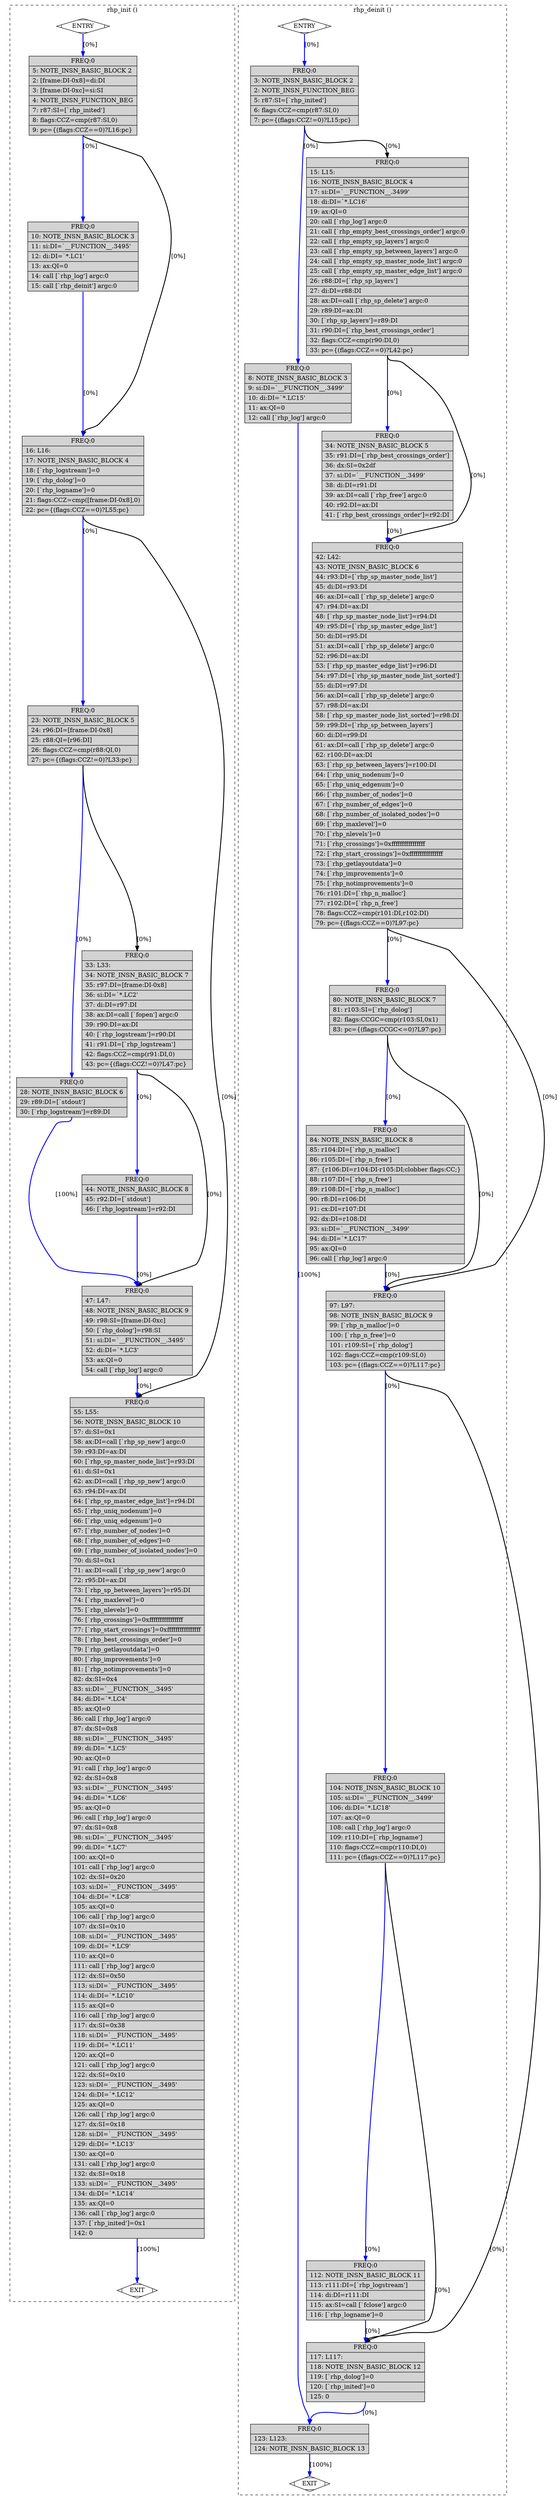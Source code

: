 digraph "rhp.c.227r.reginfo" {
overlap=false;
subgraph "cluster_rhp_init" {
	style="dashed";
	color="black";
	label="rhp_init ()";
	fn_3_basic_block_0 [shape=Mdiamond,style=filled,fillcolor=white,label="ENTRY"];

	fn_3_basic_block_1 [shape=Mdiamond,style=filled,fillcolor=white,label="EXIT"];

	fn_3_basic_block_2 [shape=record,style=filled,fillcolor=lightgrey,label="{ FREQ:0 |\ \ \ \ 5:\ NOTE_INSN_BASIC_BLOCK\ 2\l\
|\ \ \ \ 2:\ [frame:DI-0x8]=di:DI\l\
|\ \ \ \ 3:\ [frame:DI-0xc]=si:SI\l\
|\ \ \ \ 4:\ NOTE_INSN_FUNCTION_BEG\l\
|\ \ \ \ 7:\ r87:SI=[`rhp_inited']\l\
|\ \ \ \ 8:\ flags:CCZ=cmp(r87:SI,0)\l\
|\ \ \ \ 9:\ pc=\{(flags:CCZ==0)?L16:pc\}\l\
}"];

	fn_3_basic_block_3 [shape=record,style=filled,fillcolor=lightgrey,label="{ FREQ:0 |\ \ \ 10:\ NOTE_INSN_BASIC_BLOCK\ 3\l\
|\ \ \ 11:\ si:DI=`__FUNCTION__.3495'\l\
|\ \ \ 12:\ di:DI=`*.LC1'\l\
|\ \ \ 13:\ ax:QI=0\l\
|\ \ \ 14:\ call\ [`rhp_log']\ argc:0\l\
|\ \ \ 15:\ call\ [`rhp_deinit']\ argc:0\l\
}"];

	fn_3_basic_block_4 [shape=record,style=filled,fillcolor=lightgrey,label="{ FREQ:0 |\ \ \ 16:\ L16:\l\
|\ \ \ 17:\ NOTE_INSN_BASIC_BLOCK\ 4\l\
|\ \ \ 18:\ [`rhp_logstream']=0\l\
|\ \ \ 19:\ [`rhp_dolog']=0\l\
|\ \ \ 20:\ [`rhp_logname']=0\l\
|\ \ \ 21:\ flags:CCZ=cmp([frame:DI-0x8],0)\l\
|\ \ \ 22:\ pc=\{(flags:CCZ==0)?L55:pc\}\l\
}"];

	fn_3_basic_block_5 [shape=record,style=filled,fillcolor=lightgrey,label="{ FREQ:0 |\ \ \ 23:\ NOTE_INSN_BASIC_BLOCK\ 5\l\
|\ \ \ 24:\ r96:DI=[frame:DI-0x8]\l\
|\ \ \ 25:\ r88:QI=[r96:DI]\l\
|\ \ \ 26:\ flags:CCZ=cmp(r88:QI,0)\l\
|\ \ \ 27:\ pc=\{(flags:CCZ!=0)?L33:pc\}\l\
}"];

	fn_3_basic_block_6 [shape=record,style=filled,fillcolor=lightgrey,label="{ FREQ:0 |\ \ \ 28:\ NOTE_INSN_BASIC_BLOCK\ 6\l\
|\ \ \ 29:\ r89:DI=[`stdout']\l\
|\ \ \ 30:\ [`rhp_logstream']=r89:DI\l\
}"];

	fn_3_basic_block_7 [shape=record,style=filled,fillcolor=lightgrey,label="{ FREQ:0 |\ \ \ 33:\ L33:\l\
|\ \ \ 34:\ NOTE_INSN_BASIC_BLOCK\ 7\l\
|\ \ \ 35:\ r97:DI=[frame:DI-0x8]\l\
|\ \ \ 36:\ si:DI=`*.LC2'\l\
|\ \ \ 37:\ di:DI=r97:DI\l\
|\ \ \ 38:\ ax:DI=call\ [`fopen']\ argc:0\l\
|\ \ \ 39:\ r90:DI=ax:DI\l\
|\ \ \ 40:\ [`rhp_logstream']=r90:DI\l\
|\ \ \ 41:\ r91:DI=[`rhp_logstream']\l\
|\ \ \ 42:\ flags:CCZ=cmp(r91:DI,0)\l\
|\ \ \ 43:\ pc=\{(flags:CCZ!=0)?L47:pc\}\l\
}"];

	fn_3_basic_block_8 [shape=record,style=filled,fillcolor=lightgrey,label="{ FREQ:0 |\ \ \ 44:\ NOTE_INSN_BASIC_BLOCK\ 8\l\
|\ \ \ 45:\ r92:DI=[`stdout']\l\
|\ \ \ 46:\ [`rhp_logstream']=r92:DI\l\
}"];

	fn_3_basic_block_9 [shape=record,style=filled,fillcolor=lightgrey,label="{ FREQ:0 |\ \ \ 47:\ L47:\l\
|\ \ \ 48:\ NOTE_INSN_BASIC_BLOCK\ 9\l\
|\ \ \ 49:\ r98:SI=[frame:DI-0xc]\l\
|\ \ \ 50:\ [`rhp_dolog']=r98:SI\l\
|\ \ \ 51:\ si:DI=`__FUNCTION__.3495'\l\
|\ \ \ 52:\ di:DI=`*.LC3'\l\
|\ \ \ 53:\ ax:QI=0\l\
|\ \ \ 54:\ call\ [`rhp_log']\ argc:0\l\
}"];

	fn_3_basic_block_10 [shape=record,style=filled,fillcolor=lightgrey,label="{ FREQ:0 |\ \ \ 55:\ L55:\l\
|\ \ \ 56:\ NOTE_INSN_BASIC_BLOCK\ 10\l\
|\ \ \ 57:\ di:SI=0x1\l\
|\ \ \ 58:\ ax:DI=call\ [`rhp_sp_new']\ argc:0\l\
|\ \ \ 59:\ r93:DI=ax:DI\l\
|\ \ \ 60:\ [`rhp_sp_master_node_list']=r93:DI\l\
|\ \ \ 61:\ di:SI=0x1\l\
|\ \ \ 62:\ ax:DI=call\ [`rhp_sp_new']\ argc:0\l\
|\ \ \ 63:\ r94:DI=ax:DI\l\
|\ \ \ 64:\ [`rhp_sp_master_edge_list']=r94:DI\l\
|\ \ \ 65:\ [`rhp_uniq_nodenum']=0\l\
|\ \ \ 66:\ [`rhp_uniq_edgenum']=0\l\
|\ \ \ 67:\ [`rhp_number_of_nodes']=0\l\
|\ \ \ 68:\ [`rhp_number_of_edges']=0\l\
|\ \ \ 69:\ [`rhp_number_of_isolated_nodes']=0\l\
|\ \ \ 70:\ di:SI=0x1\l\
|\ \ \ 71:\ ax:DI=call\ [`rhp_sp_new']\ argc:0\l\
|\ \ \ 72:\ r95:DI=ax:DI\l\
|\ \ \ 73:\ [`rhp_sp_between_layers']=r95:DI\l\
|\ \ \ 74:\ [`rhp_maxlevel']=0\l\
|\ \ \ 75:\ [`rhp_nlevels']=0\l\
|\ \ \ 76:\ [`rhp_crossings']=0xffffffffffffffff\l\
|\ \ \ 77:\ [`rhp_start_crossings']=0xffffffffffffffff\l\
|\ \ \ 78:\ [`rhp_best_crossings_order']=0\l\
|\ \ \ 79:\ [`rhp_getlayoutdata']=0\l\
|\ \ \ 80:\ [`rhp_improvements']=0\l\
|\ \ \ 81:\ [`rhp_notimprovements']=0\l\
|\ \ \ 82:\ dx:SI=0x4\l\
|\ \ \ 83:\ si:DI=`__FUNCTION__.3495'\l\
|\ \ \ 84:\ di:DI=`*.LC4'\l\
|\ \ \ 85:\ ax:QI=0\l\
|\ \ \ 86:\ call\ [`rhp_log']\ argc:0\l\
|\ \ \ 87:\ dx:SI=0x8\l\
|\ \ \ 88:\ si:DI=`__FUNCTION__.3495'\l\
|\ \ \ 89:\ di:DI=`*.LC5'\l\
|\ \ \ 90:\ ax:QI=0\l\
|\ \ \ 91:\ call\ [`rhp_log']\ argc:0\l\
|\ \ \ 92:\ dx:SI=0x8\l\
|\ \ \ 93:\ si:DI=`__FUNCTION__.3495'\l\
|\ \ \ 94:\ di:DI=`*.LC6'\l\
|\ \ \ 95:\ ax:QI=0\l\
|\ \ \ 96:\ call\ [`rhp_log']\ argc:0\l\
|\ \ \ 97:\ dx:SI=0x8\l\
|\ \ \ 98:\ si:DI=`__FUNCTION__.3495'\l\
|\ \ \ 99:\ di:DI=`*.LC7'\l\
|\ \ 100:\ ax:QI=0\l\
|\ \ 101:\ call\ [`rhp_log']\ argc:0\l\
|\ \ 102:\ dx:SI=0x20\l\
|\ \ 103:\ si:DI=`__FUNCTION__.3495'\l\
|\ \ 104:\ di:DI=`*.LC8'\l\
|\ \ 105:\ ax:QI=0\l\
|\ \ 106:\ call\ [`rhp_log']\ argc:0\l\
|\ \ 107:\ dx:SI=0x10\l\
|\ \ 108:\ si:DI=`__FUNCTION__.3495'\l\
|\ \ 109:\ di:DI=`*.LC9'\l\
|\ \ 110:\ ax:QI=0\l\
|\ \ 111:\ call\ [`rhp_log']\ argc:0\l\
|\ \ 112:\ dx:SI=0x50\l\
|\ \ 113:\ si:DI=`__FUNCTION__.3495'\l\
|\ \ 114:\ di:DI=`*.LC10'\l\
|\ \ 115:\ ax:QI=0\l\
|\ \ 116:\ call\ [`rhp_log']\ argc:0\l\
|\ \ 117:\ dx:SI=0x38\l\
|\ \ 118:\ si:DI=`__FUNCTION__.3495'\l\
|\ \ 119:\ di:DI=`*.LC11'\l\
|\ \ 120:\ ax:QI=0\l\
|\ \ 121:\ call\ [`rhp_log']\ argc:0\l\
|\ \ 122:\ dx:SI=0x10\l\
|\ \ 123:\ si:DI=`__FUNCTION__.3495'\l\
|\ \ 124:\ di:DI=`*.LC12'\l\
|\ \ 125:\ ax:QI=0\l\
|\ \ 126:\ call\ [`rhp_log']\ argc:0\l\
|\ \ 127:\ dx:SI=0x18\l\
|\ \ 128:\ si:DI=`__FUNCTION__.3495'\l\
|\ \ 129:\ di:DI=`*.LC13'\l\
|\ \ 130:\ ax:QI=0\l\
|\ \ 131:\ call\ [`rhp_log']\ argc:0\l\
|\ \ 132:\ dx:SI=0x18\l\
|\ \ 133:\ si:DI=`__FUNCTION__.3495'\l\
|\ \ 134:\ di:DI=`*.LC14'\l\
|\ \ 135:\ ax:QI=0\l\
|\ \ 136:\ call\ [`rhp_log']\ argc:0\l\
|\ \ 137:\ [`rhp_inited']=0x1\l\
|\ \ 142:\ 0\l\
}"];

	fn_3_basic_block_0:s -> fn_3_basic_block_2:n [style="solid,bold",color=blue,weight=100,constraint=true, label="[0%]"];
	fn_3_basic_block_2:s -> fn_3_basic_block_3:n [style="solid,bold",color=blue,weight=100,constraint=true, label="[0%]"];
	fn_3_basic_block_2:s -> fn_3_basic_block_4:n [style="solid,bold",color=black,weight=10,constraint=true, label="[0%]"];
	fn_3_basic_block_3:s -> fn_3_basic_block_4:n [style="solid,bold",color=blue,weight=100,constraint=true, label="[0%]"];
	fn_3_basic_block_4:s -> fn_3_basic_block_5:n [style="solid,bold",color=blue,weight=100,constraint=true, label="[0%]"];
	fn_3_basic_block_4:s -> fn_3_basic_block_10:n [style="solid,bold",color=black,weight=10,constraint=true, label="[0%]"];
	fn_3_basic_block_5:s -> fn_3_basic_block_6:n [style="solid,bold",color=blue,weight=100,constraint=true, label="[0%]"];
	fn_3_basic_block_5:s -> fn_3_basic_block_7:n [style="solid,bold",color=black,weight=10,constraint=true, label="[0%]"];
	fn_3_basic_block_6:s -> fn_3_basic_block_9:n [style="solid,bold",color=blue,weight=100,constraint=true, label="[100%]"];
	fn_3_basic_block_7:s -> fn_3_basic_block_8:n [style="solid,bold",color=blue,weight=100,constraint=true, label="[0%]"];
	fn_3_basic_block_7:s -> fn_3_basic_block_9:n [style="solid,bold",color=black,weight=10,constraint=true, label="[0%]"];
	fn_3_basic_block_8:s -> fn_3_basic_block_9:n [style="solid,bold",color=blue,weight=100,constraint=true, label="[0%]"];
	fn_3_basic_block_9:s -> fn_3_basic_block_10:n [style="solid,bold",color=blue,weight=100,constraint=true, label="[0%]"];
	fn_3_basic_block_10:s -> fn_3_basic_block_1:n [style="solid,bold",color=blue,weight=100,constraint=true, label="[100%]"];
	fn_3_basic_block_0:s -> fn_3_basic_block_1:n [style="invis",constraint=true];
}
subgraph "cluster_rhp_deinit" {
	style="dashed";
	color="black";
	label="rhp_deinit ()";
	fn_4_basic_block_0 [shape=Mdiamond,style=filled,fillcolor=white,label="ENTRY"];

	fn_4_basic_block_1 [shape=Mdiamond,style=filled,fillcolor=white,label="EXIT"];

	fn_4_basic_block_2 [shape=record,style=filled,fillcolor=lightgrey,label="{ FREQ:0 |\ \ \ \ 3:\ NOTE_INSN_BASIC_BLOCK\ 2\l\
|\ \ \ \ 2:\ NOTE_INSN_FUNCTION_BEG\l\
|\ \ \ \ 5:\ r87:SI=[`rhp_inited']\l\
|\ \ \ \ 6:\ flags:CCZ=cmp(r87:SI,0)\l\
|\ \ \ \ 7:\ pc=\{(flags:CCZ!=0)?L15:pc\}\l\
}"];

	fn_4_basic_block_3 [shape=record,style=filled,fillcolor=lightgrey,label="{ FREQ:0 |\ \ \ \ 8:\ NOTE_INSN_BASIC_BLOCK\ 3\l\
|\ \ \ \ 9:\ si:DI=`__FUNCTION__.3499'\l\
|\ \ \ 10:\ di:DI=`*.LC15'\l\
|\ \ \ 11:\ ax:QI=0\l\
|\ \ \ 12:\ call\ [`rhp_log']\ argc:0\l\
}"];

	fn_4_basic_block_4 [shape=record,style=filled,fillcolor=lightgrey,label="{ FREQ:0 |\ \ \ 15:\ L15:\l\
|\ \ \ 16:\ NOTE_INSN_BASIC_BLOCK\ 4\l\
|\ \ \ 17:\ si:DI=`__FUNCTION__.3499'\l\
|\ \ \ 18:\ di:DI=`*.LC16'\l\
|\ \ \ 19:\ ax:QI=0\l\
|\ \ \ 20:\ call\ [`rhp_log']\ argc:0\l\
|\ \ \ 21:\ call\ [`rhp_empty_best_crossings_order']\ argc:0\l\
|\ \ \ 22:\ call\ [`rhp_empty_sp_layers']\ argc:0\l\
|\ \ \ 23:\ call\ [`rhp_empty_sp_between_layers']\ argc:0\l\
|\ \ \ 24:\ call\ [`rhp_empty_sp_master_node_list']\ argc:0\l\
|\ \ \ 25:\ call\ [`rhp_empty_sp_master_edge_list']\ argc:0\l\
|\ \ \ 26:\ r88:DI=[`rhp_sp_layers']\l\
|\ \ \ 27:\ di:DI=r88:DI\l\
|\ \ \ 28:\ ax:DI=call\ [`rhp_sp_delete']\ argc:0\l\
|\ \ \ 29:\ r89:DI=ax:DI\l\
|\ \ \ 30:\ [`rhp_sp_layers']=r89:DI\l\
|\ \ \ 31:\ r90:DI=[`rhp_best_crossings_order']\l\
|\ \ \ 32:\ flags:CCZ=cmp(r90:DI,0)\l\
|\ \ \ 33:\ pc=\{(flags:CCZ==0)?L42:pc\}\l\
}"];

	fn_4_basic_block_5 [shape=record,style=filled,fillcolor=lightgrey,label="{ FREQ:0 |\ \ \ 34:\ NOTE_INSN_BASIC_BLOCK\ 5\l\
|\ \ \ 35:\ r91:DI=[`rhp_best_crossings_order']\l\
|\ \ \ 36:\ dx:SI=0x2df\l\
|\ \ \ 37:\ si:DI=`__FUNCTION__.3499'\l\
|\ \ \ 38:\ di:DI=r91:DI\l\
|\ \ \ 39:\ ax:DI=call\ [`rhp_free']\ argc:0\l\
|\ \ \ 40:\ r92:DI=ax:DI\l\
|\ \ \ 41:\ [`rhp_best_crossings_order']=r92:DI\l\
}"];

	fn_4_basic_block_6 [shape=record,style=filled,fillcolor=lightgrey,label="{ FREQ:0 |\ \ \ 42:\ L42:\l\
|\ \ \ 43:\ NOTE_INSN_BASIC_BLOCK\ 6\l\
|\ \ \ 44:\ r93:DI=[`rhp_sp_master_node_list']\l\
|\ \ \ 45:\ di:DI=r93:DI\l\
|\ \ \ 46:\ ax:DI=call\ [`rhp_sp_delete']\ argc:0\l\
|\ \ \ 47:\ r94:DI=ax:DI\l\
|\ \ \ 48:\ [`rhp_sp_master_node_list']=r94:DI\l\
|\ \ \ 49:\ r95:DI=[`rhp_sp_master_edge_list']\l\
|\ \ \ 50:\ di:DI=r95:DI\l\
|\ \ \ 51:\ ax:DI=call\ [`rhp_sp_delete']\ argc:0\l\
|\ \ \ 52:\ r96:DI=ax:DI\l\
|\ \ \ 53:\ [`rhp_sp_master_edge_list']=r96:DI\l\
|\ \ \ 54:\ r97:DI=[`rhp_sp_master_node_list_sorted']\l\
|\ \ \ 55:\ di:DI=r97:DI\l\
|\ \ \ 56:\ ax:DI=call\ [`rhp_sp_delete']\ argc:0\l\
|\ \ \ 57:\ r98:DI=ax:DI\l\
|\ \ \ 58:\ [`rhp_sp_master_node_list_sorted']=r98:DI\l\
|\ \ \ 59:\ r99:DI=[`rhp_sp_between_layers']\l\
|\ \ \ 60:\ di:DI=r99:DI\l\
|\ \ \ 61:\ ax:DI=call\ [`rhp_sp_delete']\ argc:0\l\
|\ \ \ 62:\ r100:DI=ax:DI\l\
|\ \ \ 63:\ [`rhp_sp_between_layers']=r100:DI\l\
|\ \ \ 64:\ [`rhp_uniq_nodenum']=0\l\
|\ \ \ 65:\ [`rhp_uniq_edgenum']=0\l\
|\ \ \ 66:\ [`rhp_number_of_nodes']=0\l\
|\ \ \ 67:\ [`rhp_number_of_edges']=0\l\
|\ \ \ 68:\ [`rhp_number_of_isolated_nodes']=0\l\
|\ \ \ 69:\ [`rhp_maxlevel']=0\l\
|\ \ \ 70:\ [`rhp_nlevels']=0\l\
|\ \ \ 71:\ [`rhp_crossings']=0xffffffffffffffff\l\
|\ \ \ 72:\ [`rhp_start_crossings']=0xffffffffffffffff\l\
|\ \ \ 73:\ [`rhp_getlayoutdata']=0\l\
|\ \ \ 74:\ [`rhp_improvements']=0\l\
|\ \ \ 75:\ [`rhp_notimprovements']=0\l\
|\ \ \ 76:\ r101:DI=[`rhp_n_malloc']\l\
|\ \ \ 77:\ r102:DI=[`rhp_n_free']\l\
|\ \ \ 78:\ flags:CCZ=cmp(r101:DI,r102:DI)\l\
|\ \ \ 79:\ pc=\{(flags:CCZ==0)?L97:pc\}\l\
}"];

	fn_4_basic_block_7 [shape=record,style=filled,fillcolor=lightgrey,label="{ FREQ:0 |\ \ \ 80:\ NOTE_INSN_BASIC_BLOCK\ 7\l\
|\ \ \ 81:\ r103:SI=[`rhp_dolog']\l\
|\ \ \ 82:\ flags:CCGC=cmp(r103:SI,0x1)\l\
|\ \ \ 83:\ pc=\{(flags:CCGC\<=0)?L97:pc\}\l\
}"];

	fn_4_basic_block_8 [shape=record,style=filled,fillcolor=lightgrey,label="{ FREQ:0 |\ \ \ 84:\ NOTE_INSN_BASIC_BLOCK\ 8\l\
|\ \ \ 85:\ r104:DI=[`rhp_n_malloc']\l\
|\ \ \ 86:\ r105:DI=[`rhp_n_free']\l\
|\ \ \ 87:\ \{r106:DI=r104:DI-r105:DI;clobber\ flags:CC;\}\l\
|\ \ \ 88:\ r107:DI=[`rhp_n_free']\l\
|\ \ \ 89:\ r108:DI=[`rhp_n_malloc']\l\
|\ \ \ 90:\ r8:DI=r106:DI\l\
|\ \ \ 91:\ cx:DI=r107:DI\l\
|\ \ \ 92:\ dx:DI=r108:DI\l\
|\ \ \ 93:\ si:DI=`__FUNCTION__.3499'\l\
|\ \ \ 94:\ di:DI=`*.LC17'\l\
|\ \ \ 95:\ ax:QI=0\l\
|\ \ \ 96:\ call\ [`rhp_log']\ argc:0\l\
}"];

	fn_4_basic_block_9 [shape=record,style=filled,fillcolor=lightgrey,label="{ FREQ:0 |\ \ \ 97:\ L97:\l\
|\ \ \ 98:\ NOTE_INSN_BASIC_BLOCK\ 9\l\
|\ \ \ 99:\ [`rhp_n_malloc']=0\l\
|\ \ 100:\ [`rhp_n_free']=0\l\
|\ \ 101:\ r109:SI=[`rhp_dolog']\l\
|\ \ 102:\ flags:CCZ=cmp(r109:SI,0)\l\
|\ \ 103:\ pc=\{(flags:CCZ==0)?L117:pc\}\l\
}"];

	fn_4_basic_block_10 [shape=record,style=filled,fillcolor=lightgrey,label="{ FREQ:0 |\ \ 104:\ NOTE_INSN_BASIC_BLOCK\ 10\l\
|\ \ 105:\ si:DI=`__FUNCTION__.3499'\l\
|\ \ 106:\ di:DI=`*.LC18'\l\
|\ \ 107:\ ax:QI=0\l\
|\ \ 108:\ call\ [`rhp_log']\ argc:0\l\
|\ \ 109:\ r110:DI=[`rhp_logname']\l\
|\ \ 110:\ flags:CCZ=cmp(r110:DI,0)\l\
|\ \ 111:\ pc=\{(flags:CCZ==0)?L117:pc\}\l\
}"];

	fn_4_basic_block_11 [shape=record,style=filled,fillcolor=lightgrey,label="{ FREQ:0 |\ \ 112:\ NOTE_INSN_BASIC_BLOCK\ 11\l\
|\ \ 113:\ r111:DI=[`rhp_logstream']\l\
|\ \ 114:\ di:DI=r111:DI\l\
|\ \ 115:\ ax:SI=call\ [`fclose']\ argc:0\l\
|\ \ 116:\ [`rhp_logname']=0\l\
}"];

	fn_4_basic_block_12 [shape=record,style=filled,fillcolor=lightgrey,label="{ FREQ:0 |\ \ 117:\ L117:\l\
|\ \ 118:\ NOTE_INSN_BASIC_BLOCK\ 12\l\
|\ \ 119:\ [`rhp_dolog']=0\l\
|\ \ 120:\ [`rhp_inited']=0\l\
|\ \ 125:\ 0\l\
}"];

	fn_4_basic_block_13 [shape=record,style=filled,fillcolor=lightgrey,label="{ FREQ:0 |\ \ 123:\ L123:\l\
|\ \ 124:\ NOTE_INSN_BASIC_BLOCK\ 13\l\
}"];

	fn_4_basic_block_0:s -> fn_4_basic_block_2:n [style="solid,bold",color=blue,weight=100,constraint=true, label="[0%]"];
	fn_4_basic_block_2:s -> fn_4_basic_block_3:n [style="solid,bold",color=blue,weight=100,constraint=true, label="[0%]"];
	fn_4_basic_block_2:s -> fn_4_basic_block_4:n [style="solid,bold",color=black,weight=10,constraint=true, label="[0%]"];
	fn_4_basic_block_3:s -> fn_4_basic_block_13:n [style="solid,bold",color=blue,weight=100,constraint=true, label="[100%]"];
	fn_4_basic_block_4:s -> fn_4_basic_block_5:n [style="solid,bold",color=blue,weight=100,constraint=true, label="[0%]"];
	fn_4_basic_block_4:s -> fn_4_basic_block_6:n [style="solid,bold",color=black,weight=10,constraint=true, label="[0%]"];
	fn_4_basic_block_5:s -> fn_4_basic_block_6:n [style="solid,bold",color=blue,weight=100,constraint=true, label="[0%]"];
	fn_4_basic_block_6:s -> fn_4_basic_block_7:n [style="solid,bold",color=blue,weight=100,constraint=true, label="[0%]"];
	fn_4_basic_block_6:s -> fn_4_basic_block_9:n [style="solid,bold",color=black,weight=10,constraint=true, label="[0%]"];
	fn_4_basic_block_7:s -> fn_4_basic_block_8:n [style="solid,bold",color=blue,weight=100,constraint=true, label="[0%]"];
	fn_4_basic_block_7:s -> fn_4_basic_block_9:n [style="solid,bold",color=black,weight=10,constraint=true, label="[0%]"];
	fn_4_basic_block_8:s -> fn_4_basic_block_9:n [style="solid,bold",color=blue,weight=100,constraint=true, label="[0%]"];
	fn_4_basic_block_9:s -> fn_4_basic_block_10:n [style="solid,bold",color=blue,weight=100,constraint=true, label="[0%]"];
	fn_4_basic_block_9:s -> fn_4_basic_block_12:n [style="solid,bold",color=black,weight=10,constraint=true, label="[0%]"];
	fn_4_basic_block_10:s -> fn_4_basic_block_11:n [style="solid,bold",color=blue,weight=100,constraint=true, label="[0%]"];
	fn_4_basic_block_10:s -> fn_4_basic_block_12:n [style="solid,bold",color=black,weight=10,constraint=true, label="[0%]"];
	fn_4_basic_block_11:s -> fn_4_basic_block_12:n [style="solid,bold",color=blue,weight=100,constraint=true, label="[0%]"];
	fn_4_basic_block_12:s -> fn_4_basic_block_13:n [style="solid,bold",color=blue,weight=100,constraint=true, label="[0%]"];
	fn_4_basic_block_13:s -> fn_4_basic_block_1:n [style="solid,bold",color=blue,weight=100,constraint=true, label="[100%]"];
	fn_4_basic_block_0:s -> fn_4_basic_block_1:n [style="invis",constraint=true];
}
}
